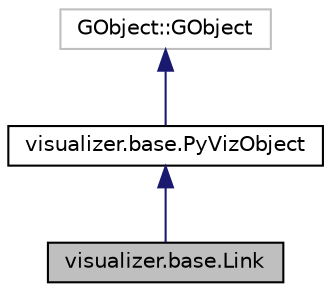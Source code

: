 digraph "visualizer.base.Link"
{
 // LATEX_PDF_SIZE
  edge [fontname="Helvetica",fontsize="10",labelfontname="Helvetica",labelfontsize="10"];
  node [fontname="Helvetica",fontsize="10",shape=record];
  Node1 [label="visualizer.base.Link",height=0.2,width=0.4,color="black", fillcolor="grey75", style="filled", fontcolor="black",tooltip="Link class."];
  Node2 -> Node1 [dir="back",color="midnightblue",fontsize="10",style="solid",fontname="Helvetica"];
  Node2 [label="visualizer.base.PyVizObject",height=0.2,width=0.4,color="black", fillcolor="white", style="filled",URL="$classvisualizer_1_1base_1_1_py_viz_object.html",tooltip="PyVizObject class."];
  Node3 -> Node2 [dir="back",color="midnightblue",fontsize="10",style="solid",fontname="Helvetica"];
  Node3 [label="GObject::GObject",height=0.2,width=0.4,color="grey75", fillcolor="white", style="filled",tooltip=" "];
}
